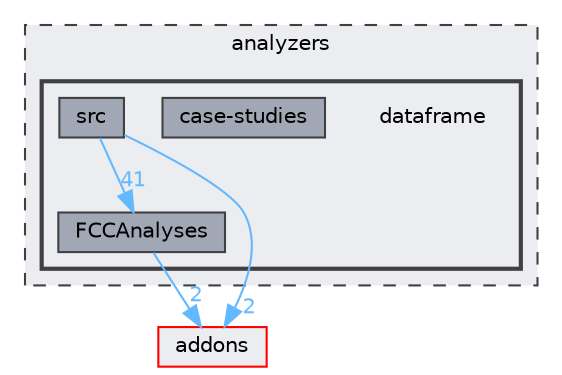 digraph "analyzers/dataframe"
{
 // LATEX_PDF_SIZE
  bgcolor="transparent";
  edge [fontname=Helvetica,fontsize=10,labelfontname=Helvetica,labelfontsize=10];
  node [fontname=Helvetica,fontsize=10,shape=box,height=0.2,width=0.4];
  compound=true
  subgraph clusterdir_3d03528d2400acc3fc02bc2b11bada0c {
    graph [ bgcolor="#ecedf0", pencolor="grey25", label="analyzers", fontname=Helvetica,fontsize=10 style="filled,dashed", URL="dir_3d03528d2400acc3fc02bc2b11bada0c.html",tooltip=""]
  subgraph clusterdir_80d0d0eb77b8b32422d353741e959c30 {
    graph [ bgcolor="#ecedf0", pencolor="grey25", label="", fontname=Helvetica,fontsize=10 style="filled,bold", URL="dir_80d0d0eb77b8b32422d353741e959c30.html",tooltip=""]
    dir_80d0d0eb77b8b32422d353741e959c30 [shape=plaintext, label="dataframe"];
  dir_b69ebb5fe77e2572b7058b30dd2caaff [label="case-studies", fillcolor="#a1a7b4", color="grey25", style="filled", URL="dir_b69ebb5fe77e2572b7058b30dd2caaff.html",tooltip=""];
  dir_cb7b6eb9215e3f84f34d01fe0347dc1b [label="FCCAnalyses", fillcolor="#a1a7b4", color="grey25", style="filled", URL="dir_cb7b6eb9215e3f84f34d01fe0347dc1b.html",tooltip=""];
  dir_6e0068be5112e865040d7f78ac9f7679 [label="src", fillcolor="#a1a7b4", color="grey25", style="filled", URL="dir_6e0068be5112e865040d7f78ac9f7679.html",tooltip=""];
  }
  }
  dir_1233bc0a3e869c10318208e4553a4fcb [label="addons", fillcolor="#ecedf0", color="red", style="filled", URL="dir_1233bc0a3e869c10318208e4553a4fcb.html",tooltip=""];
  dir_cb7b6eb9215e3f84f34d01fe0347dc1b->dir_1233bc0a3e869c10318208e4553a4fcb [headlabel="2", labeldistance=1.5 headhref="dir_000006_000000.html" href="dir_000006_000000.html" color="steelblue1" fontcolor="steelblue1"];
  dir_6e0068be5112e865040d7f78ac9f7679->dir_1233bc0a3e869c10318208e4553a4fcb [headlabel="2", labeldistance=1.5 headhref="dir_000016_000000.html" href="dir_000016_000000.html" color="steelblue1" fontcolor="steelblue1"];
  dir_6e0068be5112e865040d7f78ac9f7679->dir_cb7b6eb9215e3f84f34d01fe0347dc1b [headlabel="41", labeldistance=1.5 headhref="dir_000016_000006.html" href="dir_000016_000006.html" color="steelblue1" fontcolor="steelblue1"];
}
